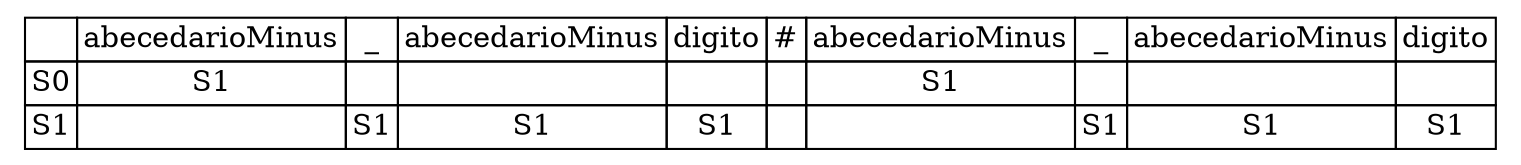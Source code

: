 digraph TablaEstados{
tbl [
shape = plaintext
label = <
<table border='0' cellborder='1' color='black' cellspacing='0'>
<tr><td></td><td>abecedarioMinus</td><td>_</td><td>abecedarioMinus</td><td>digito</td><td>#</td><td>abecedarioMinus</td><td>_</td><td>abecedarioMinus</td><td>digito</td></tr>
<tr><td>S0</td><td>S1</td><td></td><td></td><td></td><td></td><td>S1</td><td></td><td></td><td></td></tr>
<tr><td>S1</td><td></td><td>S1</td><td>S1</td><td>S1</td><td></td><td></td><td>S1</td><td>S1</td><td>S1</td></tr>
</table>
>];
}
